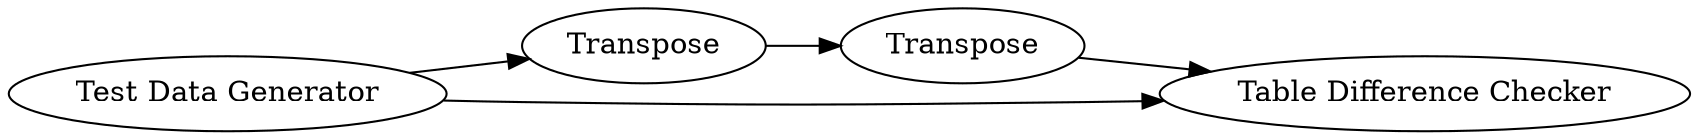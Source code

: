 digraph {
	1 [label=Transpose]
	2 [label=Transpose]
	1558 [label="Test Data Generator"]
	1560 [label="Table Difference Checker"]
	1 -> 2
	2 -> 1560
	1558 -> 1
	1558 -> 1560
	rankdir=LR
}
